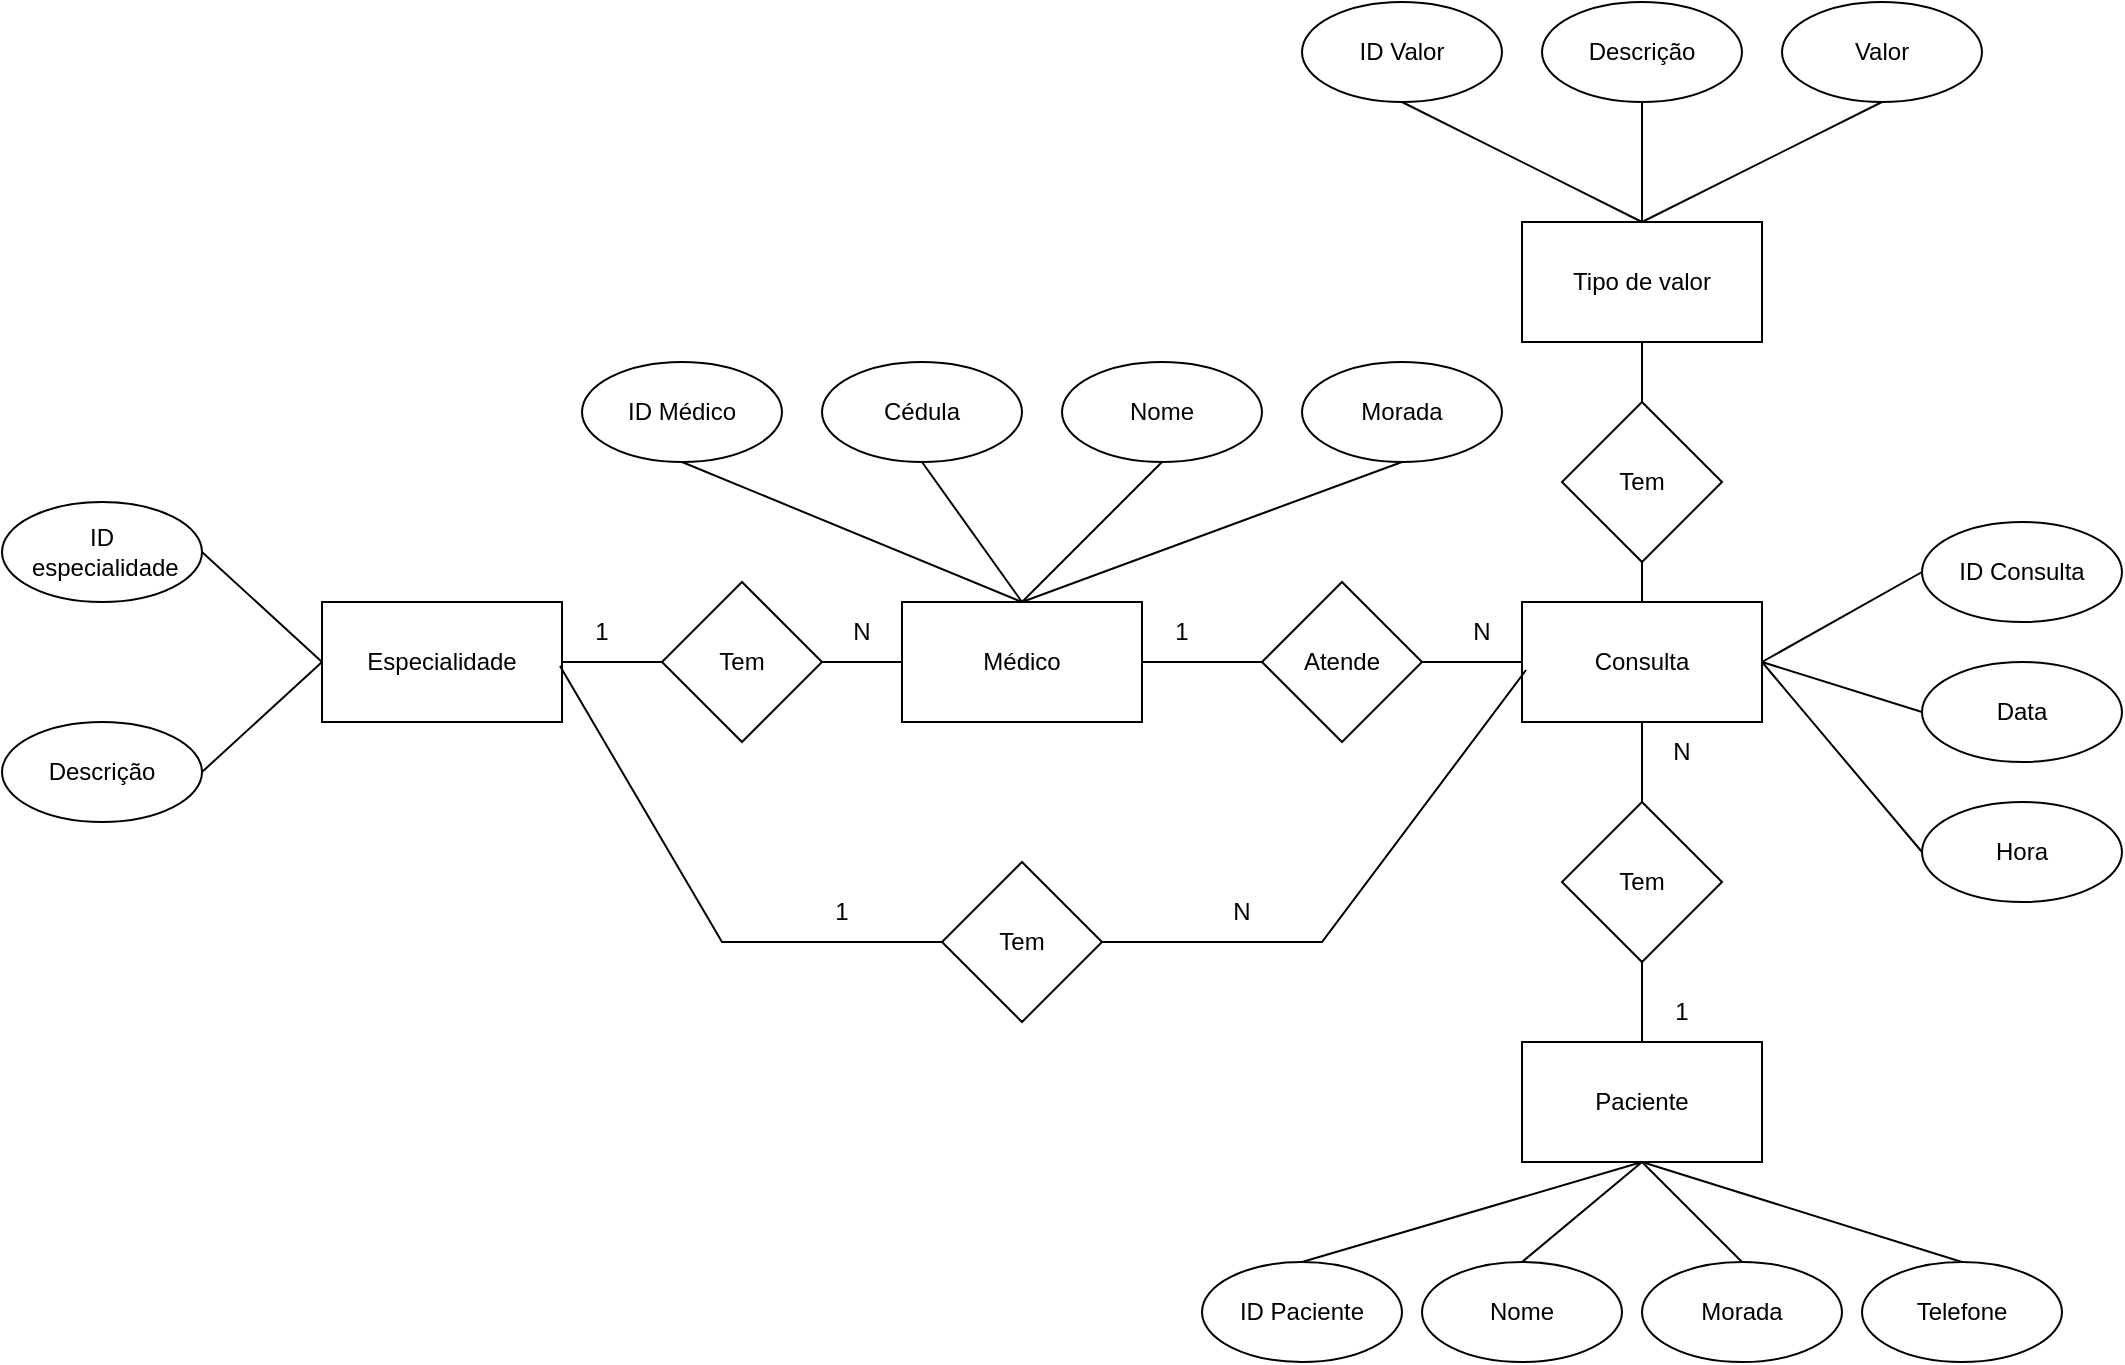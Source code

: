 <mxfile version="22.0.8" type="github">
  <diagram name="Página-1" id="G-KWe3BxFvnEWyu4LWjt">
    <mxGraphModel dx="2261" dy="1955" grid="1" gridSize="10" guides="1" tooltips="1" connect="1" arrows="1" fold="1" page="1" pageScale="1" pageWidth="827" pageHeight="1169" math="0" shadow="0">
      <root>
        <mxCell id="0" />
        <mxCell id="1" parent="0" />
        <mxCell id="45A_ETYyyQiM4rjWwiTd-1" value="Paciente" style="rounded=0;whiteSpace=wrap;html=1;" vertex="1" parent="1">
          <mxGeometry x="680" y="450" width="120" height="60" as="geometry" />
        </mxCell>
        <mxCell id="45A_ETYyyQiM4rjWwiTd-2" value="Consulta" style="rounded=0;whiteSpace=wrap;html=1;" vertex="1" parent="1">
          <mxGeometry x="680" y="230" width="120" height="60" as="geometry" />
        </mxCell>
        <mxCell id="45A_ETYyyQiM4rjWwiTd-3" value="Médico" style="rounded=0;whiteSpace=wrap;html=1;" vertex="1" parent="1">
          <mxGeometry x="370" y="230" width="120" height="60" as="geometry" />
        </mxCell>
        <mxCell id="45A_ETYyyQiM4rjWwiTd-4" value="Especialidade" style="rounded=0;whiteSpace=wrap;html=1;" vertex="1" parent="1">
          <mxGeometry x="80" y="230" width="120" height="60" as="geometry" />
        </mxCell>
        <mxCell id="45A_ETYyyQiM4rjWwiTd-5" value="ID&lt;br&gt;&amp;nbsp;especialidade" style="ellipse;whiteSpace=wrap;html=1;" vertex="1" parent="1">
          <mxGeometry x="-80" y="180" width="100" height="50" as="geometry" />
        </mxCell>
        <mxCell id="45A_ETYyyQiM4rjWwiTd-6" value="Descrição" style="ellipse;whiteSpace=wrap;html=1;" vertex="1" parent="1">
          <mxGeometry x="-80" y="290" width="100" height="50" as="geometry" />
        </mxCell>
        <mxCell id="45A_ETYyyQiM4rjWwiTd-7" value="ID Paciente" style="ellipse;whiteSpace=wrap;html=1;" vertex="1" parent="1">
          <mxGeometry x="520" y="560" width="100" height="50" as="geometry" />
        </mxCell>
        <mxCell id="45A_ETYyyQiM4rjWwiTd-8" value="Nome" style="ellipse;whiteSpace=wrap;html=1;" vertex="1" parent="1">
          <mxGeometry x="630" y="560" width="100" height="50" as="geometry" />
        </mxCell>
        <mxCell id="45A_ETYyyQiM4rjWwiTd-9" value="Hora" style="ellipse;whiteSpace=wrap;html=1;" vertex="1" parent="1">
          <mxGeometry x="880" y="330" width="100" height="50" as="geometry" />
        </mxCell>
        <mxCell id="45A_ETYyyQiM4rjWwiTd-10" value="Data" style="ellipse;whiteSpace=wrap;html=1;" vertex="1" parent="1">
          <mxGeometry x="880" y="260" width="100" height="50" as="geometry" />
        </mxCell>
        <mxCell id="45A_ETYyyQiM4rjWwiTd-11" value="ID Consulta" style="ellipse;whiteSpace=wrap;html=1;" vertex="1" parent="1">
          <mxGeometry x="880" y="190" width="100" height="50" as="geometry" />
        </mxCell>
        <mxCell id="45A_ETYyyQiM4rjWwiTd-12" value="" style="endArrow=none;html=1;rounded=0;entryX=0;entryY=0.5;entryDx=0;entryDy=0;exitX=1;exitY=0.5;exitDx=0;exitDy=0;" edge="1" parent="1" source="45A_ETYyyQiM4rjWwiTd-6" target="45A_ETYyyQiM4rjWwiTd-4">
          <mxGeometry width="50" height="50" relative="1" as="geometry">
            <mxPoint x="390" y="430" as="sourcePoint" />
            <mxPoint x="440" y="380" as="targetPoint" />
          </mxGeometry>
        </mxCell>
        <mxCell id="45A_ETYyyQiM4rjWwiTd-13" value="" style="endArrow=none;html=1;rounded=0;exitX=0.5;exitY=0;exitDx=0;exitDy=0;entryX=0.5;entryY=1;entryDx=0;entryDy=0;" edge="1" parent="1" source="45A_ETYyyQiM4rjWwiTd-66" target="45A_ETYyyQiM4rjWwiTd-65">
          <mxGeometry width="50" height="50" relative="1" as="geometry">
            <mxPoint x="390" y="430" as="sourcePoint" />
            <mxPoint x="880" y="145" as="targetPoint" />
          </mxGeometry>
        </mxCell>
        <mxCell id="45A_ETYyyQiM4rjWwiTd-14" value="" style="endArrow=none;html=1;rounded=0;exitX=1;exitY=0.5;exitDx=0;exitDy=0;entryX=0;entryY=0.5;entryDx=0;entryDy=0;" edge="1" parent="1" source="45A_ETYyyQiM4rjWwiTd-2" target="45A_ETYyyQiM4rjWwiTd-11">
          <mxGeometry width="50" height="50" relative="1" as="geometry">
            <mxPoint x="390" y="430" as="sourcePoint" />
            <mxPoint x="870" y="210" as="targetPoint" />
          </mxGeometry>
        </mxCell>
        <mxCell id="45A_ETYyyQiM4rjWwiTd-15" value="" style="endArrow=none;html=1;rounded=0;entryX=0.5;entryY=1;entryDx=0;entryDy=0;exitX=0.5;exitY=0;exitDx=0;exitDy=0;" edge="1" parent="1" source="45A_ETYyyQiM4rjWwiTd-39" target="45A_ETYyyQiM4rjWwiTd-1">
          <mxGeometry width="50" height="50" relative="1" as="geometry">
            <mxPoint x="800" y="550" as="sourcePoint" />
            <mxPoint x="440" y="380" as="targetPoint" />
          </mxGeometry>
        </mxCell>
        <mxCell id="45A_ETYyyQiM4rjWwiTd-16" value="" style="endArrow=none;html=1;rounded=0;exitX=0.5;exitY=1;exitDx=0;exitDy=0;entryX=0.5;entryY=0;entryDx=0;entryDy=0;" edge="1" parent="1" source="45A_ETYyyQiM4rjWwiTd-1" target="45A_ETYyyQiM4rjWwiTd-8">
          <mxGeometry width="50" height="50" relative="1" as="geometry">
            <mxPoint x="390" y="430" as="sourcePoint" />
            <mxPoint x="680" y="550" as="targetPoint" />
          </mxGeometry>
        </mxCell>
        <mxCell id="45A_ETYyyQiM4rjWwiTd-18" value="" style="endArrow=none;html=1;rounded=0;entryX=1;entryY=0.5;entryDx=0;entryDy=0;exitX=0;exitY=0.5;exitDx=0;exitDy=0;" edge="1" parent="1" source="45A_ETYyyQiM4rjWwiTd-4" target="45A_ETYyyQiM4rjWwiTd-5">
          <mxGeometry width="50" height="50" relative="1" as="geometry">
            <mxPoint x="30" y="325" as="sourcePoint" />
            <mxPoint x="90" y="270" as="targetPoint" />
          </mxGeometry>
        </mxCell>
        <mxCell id="45A_ETYyyQiM4rjWwiTd-19" value="Tem" style="rhombus;whiteSpace=wrap;html=1;" vertex="1" parent="1">
          <mxGeometry x="700" y="330" width="80" height="80" as="geometry" />
        </mxCell>
        <mxCell id="45A_ETYyyQiM4rjWwiTd-20" value="Atende" style="rhombus;whiteSpace=wrap;html=1;" vertex="1" parent="1">
          <mxGeometry x="550" y="220" width="80" height="80" as="geometry" />
        </mxCell>
        <mxCell id="45A_ETYyyQiM4rjWwiTd-21" value="Tem" style="rhombus;whiteSpace=wrap;html=1;" vertex="1" parent="1">
          <mxGeometry x="250" y="220" width="80" height="80" as="geometry" />
        </mxCell>
        <mxCell id="45A_ETYyyQiM4rjWwiTd-22" value="" style="endArrow=none;html=1;rounded=0;entryX=0.5;entryY=1;entryDx=0;entryDy=0;exitX=0.5;exitY=0;exitDx=0;exitDy=0;" edge="1" parent="1" source="45A_ETYyyQiM4rjWwiTd-1" target="45A_ETYyyQiM4rjWwiTd-19">
          <mxGeometry width="50" height="50" relative="1" as="geometry">
            <mxPoint x="390" y="430" as="sourcePoint" />
            <mxPoint x="440" y="380" as="targetPoint" />
          </mxGeometry>
        </mxCell>
        <mxCell id="45A_ETYyyQiM4rjWwiTd-23" value="" style="endArrow=none;html=1;rounded=0;entryX=0.5;entryY=1;entryDx=0;entryDy=0;exitX=0.5;exitY=0;exitDx=0;exitDy=0;" edge="1" parent="1" source="45A_ETYyyQiM4rjWwiTd-19" target="45A_ETYyyQiM4rjWwiTd-2">
          <mxGeometry width="50" height="50" relative="1" as="geometry">
            <mxPoint x="390" y="430" as="sourcePoint" />
            <mxPoint x="440" y="380" as="targetPoint" />
          </mxGeometry>
        </mxCell>
        <mxCell id="45A_ETYyyQiM4rjWwiTd-24" value="" style="endArrow=none;html=1;rounded=0;entryX=1;entryY=0.5;entryDx=0;entryDy=0;exitX=0;exitY=0.5;exitDx=0;exitDy=0;" edge="1" parent="1" source="45A_ETYyyQiM4rjWwiTd-2" target="45A_ETYyyQiM4rjWwiTd-20">
          <mxGeometry width="50" height="50" relative="1" as="geometry">
            <mxPoint x="390" y="430" as="sourcePoint" />
            <mxPoint x="440" y="380" as="targetPoint" />
          </mxGeometry>
        </mxCell>
        <mxCell id="45A_ETYyyQiM4rjWwiTd-25" value="" style="endArrow=none;html=1;rounded=0;entryX=0;entryY=0.5;entryDx=0;entryDy=0;exitX=1;exitY=0.5;exitDx=0;exitDy=0;" edge="1" parent="1" source="45A_ETYyyQiM4rjWwiTd-3" target="45A_ETYyyQiM4rjWwiTd-20">
          <mxGeometry width="50" height="50" relative="1" as="geometry">
            <mxPoint x="390" y="430" as="sourcePoint" />
            <mxPoint x="440" y="380" as="targetPoint" />
          </mxGeometry>
        </mxCell>
        <mxCell id="45A_ETYyyQiM4rjWwiTd-26" value="" style="endArrow=none;html=1;rounded=0;entryX=1;entryY=0.5;entryDx=0;entryDy=0;exitX=0;exitY=0.5;exitDx=0;exitDy=0;" edge="1" parent="1" source="45A_ETYyyQiM4rjWwiTd-3" target="45A_ETYyyQiM4rjWwiTd-21">
          <mxGeometry width="50" height="50" relative="1" as="geometry">
            <mxPoint x="390" y="430" as="sourcePoint" />
            <mxPoint x="440" y="380" as="targetPoint" />
          </mxGeometry>
        </mxCell>
        <mxCell id="45A_ETYyyQiM4rjWwiTd-27" value="" style="endArrow=none;html=1;rounded=0;exitX=1;exitY=0.5;exitDx=0;exitDy=0;entryX=0;entryY=0.5;entryDx=0;entryDy=0;" edge="1" parent="1" source="45A_ETYyyQiM4rjWwiTd-4" target="45A_ETYyyQiM4rjWwiTd-21">
          <mxGeometry width="50" height="50" relative="1" as="geometry">
            <mxPoint x="390" y="430" as="sourcePoint" />
            <mxPoint x="440" y="380" as="targetPoint" />
          </mxGeometry>
        </mxCell>
        <mxCell id="45A_ETYyyQiM4rjWwiTd-31" value="Nome" style="ellipse;whiteSpace=wrap;html=1;" vertex="1" parent="1">
          <mxGeometry x="450" y="110" width="100" height="50" as="geometry" />
        </mxCell>
        <mxCell id="45A_ETYyyQiM4rjWwiTd-32" value="Cédula" style="ellipse;whiteSpace=wrap;html=1;" vertex="1" parent="1">
          <mxGeometry x="330" y="110" width="100" height="50" as="geometry" />
        </mxCell>
        <mxCell id="45A_ETYyyQiM4rjWwiTd-33" value="ID Médico" style="ellipse;whiteSpace=wrap;html=1;" vertex="1" parent="1">
          <mxGeometry x="210" y="110" width="100" height="50" as="geometry" />
        </mxCell>
        <mxCell id="45A_ETYyyQiM4rjWwiTd-34" value="Morada" style="ellipse;whiteSpace=wrap;html=1;" vertex="1" parent="1">
          <mxGeometry x="570" y="110" width="100" height="50" as="geometry" />
        </mxCell>
        <mxCell id="45A_ETYyyQiM4rjWwiTd-35" value="" style="endArrow=none;html=1;rounded=0;entryX=0.5;entryY=1;entryDx=0;entryDy=0;exitX=0.5;exitY=0;exitDx=0;exitDy=0;" edge="1" parent="1" source="45A_ETYyyQiM4rjWwiTd-3" target="45A_ETYyyQiM4rjWwiTd-34">
          <mxGeometry width="50" height="50" relative="1" as="geometry">
            <mxPoint x="390" y="430" as="sourcePoint" />
            <mxPoint x="440" y="380" as="targetPoint" />
          </mxGeometry>
        </mxCell>
        <mxCell id="45A_ETYyyQiM4rjWwiTd-36" value="" style="endArrow=none;html=1;rounded=0;entryX=0.5;entryY=1;entryDx=0;entryDy=0;exitX=0.5;exitY=0;exitDx=0;exitDy=0;" edge="1" parent="1" source="45A_ETYyyQiM4rjWwiTd-3" target="45A_ETYyyQiM4rjWwiTd-31">
          <mxGeometry width="50" height="50" relative="1" as="geometry">
            <mxPoint x="390" y="430" as="sourcePoint" />
            <mxPoint x="440" y="380" as="targetPoint" />
          </mxGeometry>
        </mxCell>
        <mxCell id="45A_ETYyyQiM4rjWwiTd-37" value="" style="endArrow=none;html=1;rounded=0;entryX=0.5;entryY=1;entryDx=0;entryDy=0;exitX=0.5;exitY=0;exitDx=0;exitDy=0;" edge="1" parent="1" source="45A_ETYyyQiM4rjWwiTd-3" target="45A_ETYyyQiM4rjWwiTd-32">
          <mxGeometry width="50" height="50" relative="1" as="geometry">
            <mxPoint x="390" y="430" as="sourcePoint" />
            <mxPoint x="440" y="380" as="targetPoint" />
          </mxGeometry>
        </mxCell>
        <mxCell id="45A_ETYyyQiM4rjWwiTd-38" value="" style="endArrow=none;html=1;rounded=0;entryX=0.5;entryY=0;entryDx=0;entryDy=0;exitX=0.5;exitY=1;exitDx=0;exitDy=0;" edge="1" parent="1" source="45A_ETYyyQiM4rjWwiTd-33" target="45A_ETYyyQiM4rjWwiTd-3">
          <mxGeometry width="50" height="50" relative="1" as="geometry">
            <mxPoint x="390" y="430" as="sourcePoint" />
            <mxPoint x="440" y="380" as="targetPoint" />
          </mxGeometry>
        </mxCell>
        <mxCell id="45A_ETYyyQiM4rjWwiTd-39" value="Morada" style="ellipse;whiteSpace=wrap;html=1;" vertex="1" parent="1">
          <mxGeometry x="740" y="560" width="100" height="50" as="geometry" />
        </mxCell>
        <mxCell id="45A_ETYyyQiM4rjWwiTd-40" value="Telefone" style="ellipse;whiteSpace=wrap;html=1;" vertex="1" parent="1">
          <mxGeometry x="850" y="560" width="100" height="50" as="geometry" />
        </mxCell>
        <mxCell id="45A_ETYyyQiM4rjWwiTd-41" value="" style="endArrow=none;html=1;rounded=0;entryX=1;entryY=0.5;entryDx=0;entryDy=0;exitX=0;exitY=0.5;exitDx=0;exitDy=0;" edge="1" parent="1" source="45A_ETYyyQiM4rjWwiTd-9" target="45A_ETYyyQiM4rjWwiTd-2">
          <mxGeometry width="50" height="50" relative="1" as="geometry">
            <mxPoint x="870" y="340" as="sourcePoint" />
            <mxPoint x="440" y="380" as="targetPoint" />
          </mxGeometry>
        </mxCell>
        <mxCell id="45A_ETYyyQiM4rjWwiTd-42" value="" style="endArrow=none;html=1;rounded=0;entryX=1;entryY=0.5;entryDx=0;entryDy=0;exitX=0;exitY=0.5;exitDx=0;exitDy=0;" edge="1" parent="1" source="45A_ETYyyQiM4rjWwiTd-10" target="45A_ETYyyQiM4rjWwiTd-2">
          <mxGeometry width="50" height="50" relative="1" as="geometry">
            <mxPoint x="870" y="280" as="sourcePoint" />
            <mxPoint x="440" y="380" as="targetPoint" />
          </mxGeometry>
        </mxCell>
        <mxCell id="45A_ETYyyQiM4rjWwiTd-44" value="" style="endArrow=none;html=1;rounded=0;entryX=0.5;entryY=1;entryDx=0;entryDy=0;exitX=0.5;exitY=0;exitDx=0;exitDy=0;" edge="1" parent="1" source="45A_ETYyyQiM4rjWwiTd-40" target="45A_ETYyyQiM4rjWwiTd-1">
          <mxGeometry width="50" height="50" relative="1" as="geometry">
            <mxPoint x="910" y="560" as="sourcePoint" />
            <mxPoint x="440" y="380" as="targetPoint" />
          </mxGeometry>
        </mxCell>
        <mxCell id="45A_ETYyyQiM4rjWwiTd-45" value="N" style="text;html=1;strokeColor=none;fillColor=none;align=center;verticalAlign=middle;whiteSpace=wrap;rounded=0;" vertex="1" parent="1">
          <mxGeometry x="320" y="230" width="60" height="30" as="geometry" />
        </mxCell>
        <mxCell id="45A_ETYyyQiM4rjWwiTd-46" value="1" style="text;html=1;strokeColor=none;fillColor=none;align=center;verticalAlign=middle;whiteSpace=wrap;rounded=0;" vertex="1" parent="1">
          <mxGeometry x="190" y="230" width="60" height="30" as="geometry" />
        </mxCell>
        <mxCell id="45A_ETYyyQiM4rjWwiTd-47" value="N" style="text;html=1;strokeColor=none;fillColor=none;align=center;verticalAlign=middle;whiteSpace=wrap;rounded=0;" vertex="1" parent="1">
          <mxGeometry x="630" y="230" width="60" height="30" as="geometry" />
        </mxCell>
        <mxCell id="45A_ETYyyQiM4rjWwiTd-48" value="1" style="text;html=1;strokeColor=none;fillColor=none;align=center;verticalAlign=middle;whiteSpace=wrap;rounded=0;" vertex="1" parent="1">
          <mxGeometry x="480" y="230" width="60" height="30" as="geometry" />
        </mxCell>
        <mxCell id="45A_ETYyyQiM4rjWwiTd-49" value="N" style="text;html=1;strokeColor=none;fillColor=none;align=center;verticalAlign=middle;whiteSpace=wrap;rounded=0;" vertex="1" parent="1">
          <mxGeometry x="730" y="290" width="60" height="30" as="geometry" />
        </mxCell>
        <mxCell id="45A_ETYyyQiM4rjWwiTd-50" value="1" style="text;html=1;strokeColor=none;fillColor=none;align=center;verticalAlign=middle;whiteSpace=wrap;rounded=0;" vertex="1" parent="1">
          <mxGeometry x="730" y="420" width="60" height="30" as="geometry" />
        </mxCell>
        <mxCell id="45A_ETYyyQiM4rjWwiTd-58" value="" style="endArrow=none;html=1;rounded=0;entryX=0.5;entryY=1;entryDx=0;entryDy=0;exitX=0.5;exitY=0;exitDx=0;exitDy=0;" edge="1" parent="1" source="45A_ETYyyQiM4rjWwiTd-7" target="45A_ETYyyQiM4rjWwiTd-1">
          <mxGeometry width="50" height="50" relative="1" as="geometry">
            <mxPoint x="390" y="430" as="sourcePoint" />
            <mxPoint x="440" y="380" as="targetPoint" />
          </mxGeometry>
        </mxCell>
        <mxCell id="45A_ETYyyQiM4rjWwiTd-60" value="Tem" style="rhombus;whiteSpace=wrap;html=1;" vertex="1" parent="1">
          <mxGeometry x="390" y="360" width="80" height="80" as="geometry" />
        </mxCell>
        <mxCell id="45A_ETYyyQiM4rjWwiTd-61" value="N" style="text;html=1;strokeColor=none;fillColor=none;align=center;verticalAlign=middle;whiteSpace=wrap;rounded=0;" vertex="1" parent="1">
          <mxGeometry x="510" y="370" width="60" height="30" as="geometry" />
        </mxCell>
        <mxCell id="45A_ETYyyQiM4rjWwiTd-63" value="" style="endArrow=none;html=1;rounded=0;exitX=0.15;exitY=1.067;exitDx=0;exitDy=0;exitPerimeter=0;entryX=0;entryY=0.5;entryDx=0;entryDy=0;" edge="1" parent="1" source="45A_ETYyyQiM4rjWwiTd-46" target="45A_ETYyyQiM4rjWwiTd-60">
          <mxGeometry width="50" height="50" relative="1" as="geometry">
            <mxPoint x="199" y="262" as="sourcePoint" />
            <mxPoint x="260" y="400" as="targetPoint" />
            <Array as="points">
              <mxPoint x="280" y="400" />
            </Array>
          </mxGeometry>
        </mxCell>
        <mxCell id="45A_ETYyyQiM4rjWwiTd-62" value="1" style="text;html=1;strokeColor=none;fillColor=none;align=center;verticalAlign=middle;whiteSpace=wrap;rounded=0;" vertex="1" parent="1">
          <mxGeometry x="310" y="370" width="60" height="30" as="geometry" />
        </mxCell>
        <mxCell id="45A_ETYyyQiM4rjWwiTd-64" value="" style="endArrow=none;html=1;rounded=0;entryX=0.867;entryY=1.133;entryDx=0;entryDy=0;entryPerimeter=0;exitX=1;exitY=0.5;exitDx=0;exitDy=0;" edge="1" parent="1" source="45A_ETYyyQiM4rjWwiTd-60" target="45A_ETYyyQiM4rjWwiTd-47">
          <mxGeometry width="50" height="50" relative="1" as="geometry">
            <mxPoint x="390" y="430" as="sourcePoint" />
            <mxPoint x="440" y="380" as="targetPoint" />
            <Array as="points">
              <mxPoint x="580" y="400" />
            </Array>
          </mxGeometry>
        </mxCell>
        <mxCell id="45A_ETYyyQiM4rjWwiTd-65" value="Tipo de valor" style="rounded=0;whiteSpace=wrap;html=1;" vertex="1" parent="1">
          <mxGeometry x="680" y="40" width="120" height="60" as="geometry" />
        </mxCell>
        <mxCell id="45A_ETYyyQiM4rjWwiTd-67" value="" style="endArrow=none;html=1;rounded=0;exitX=0.5;exitY=0;exitDx=0;exitDy=0;entryX=0.5;entryY=1;entryDx=0;entryDy=0;" edge="1" parent="1" source="45A_ETYyyQiM4rjWwiTd-2" target="45A_ETYyyQiM4rjWwiTd-66">
          <mxGeometry width="50" height="50" relative="1" as="geometry">
            <mxPoint x="740" y="230" as="sourcePoint" />
            <mxPoint x="740" y="100" as="targetPoint" />
          </mxGeometry>
        </mxCell>
        <mxCell id="45A_ETYyyQiM4rjWwiTd-66" value="Tem" style="rhombus;whiteSpace=wrap;html=1;" vertex="1" parent="1">
          <mxGeometry x="700" y="130" width="80" height="80" as="geometry" />
        </mxCell>
        <mxCell id="45A_ETYyyQiM4rjWwiTd-68" value="" style="endArrow=none;html=1;rounded=0;entryX=0.5;entryY=0;entryDx=0;entryDy=0;exitX=0.5;exitY=1;exitDx=0;exitDy=0;" edge="1" parent="1" source="45A_ETYyyQiM4rjWwiTd-74" target="45A_ETYyyQiM4rjWwiTd-65">
          <mxGeometry width="50" height="50" relative="1" as="geometry">
            <mxPoint x="740" as="sourcePoint" />
            <mxPoint x="440" y="180" as="targetPoint" />
          </mxGeometry>
        </mxCell>
        <mxCell id="45A_ETYyyQiM4rjWwiTd-69" value="" style="endArrow=none;html=1;rounded=0;entryX=0.5;entryY=0;entryDx=0;entryDy=0;exitX=0.5;exitY=1;exitDx=0;exitDy=0;" edge="1" parent="1" source="45A_ETYyyQiM4rjWwiTd-75" target="45A_ETYyyQiM4rjWwiTd-65">
          <mxGeometry width="50" height="50" relative="1" as="geometry">
            <mxPoint x="810" y="-10" as="sourcePoint" />
            <mxPoint x="440" y="180" as="targetPoint" />
          </mxGeometry>
        </mxCell>
        <mxCell id="45A_ETYyyQiM4rjWwiTd-70" value="" style="endArrow=none;html=1;rounded=0;entryX=0.5;entryY=0;entryDx=0;entryDy=0;exitX=0.5;exitY=1;exitDx=0;exitDy=0;" edge="1" parent="1" source="45A_ETYyyQiM4rjWwiTd-73" target="45A_ETYyyQiM4rjWwiTd-65">
          <mxGeometry width="50" height="50" relative="1" as="geometry">
            <mxPoint x="670" y="-10" as="sourcePoint" />
            <mxPoint x="440" y="180" as="targetPoint" />
          </mxGeometry>
        </mxCell>
        <mxCell id="45A_ETYyyQiM4rjWwiTd-73" value="ID Valor" style="ellipse;whiteSpace=wrap;html=1;" vertex="1" parent="1">
          <mxGeometry x="570" y="-70" width="100" height="50" as="geometry" />
        </mxCell>
        <mxCell id="45A_ETYyyQiM4rjWwiTd-74" value="Descrição" style="ellipse;whiteSpace=wrap;html=1;" vertex="1" parent="1">
          <mxGeometry x="690" y="-70" width="100" height="50" as="geometry" />
        </mxCell>
        <mxCell id="45A_ETYyyQiM4rjWwiTd-75" value="Valor" style="ellipse;whiteSpace=wrap;html=1;" vertex="1" parent="1">
          <mxGeometry x="810" y="-70" width="100" height="50" as="geometry" />
        </mxCell>
      </root>
    </mxGraphModel>
  </diagram>
</mxfile>
